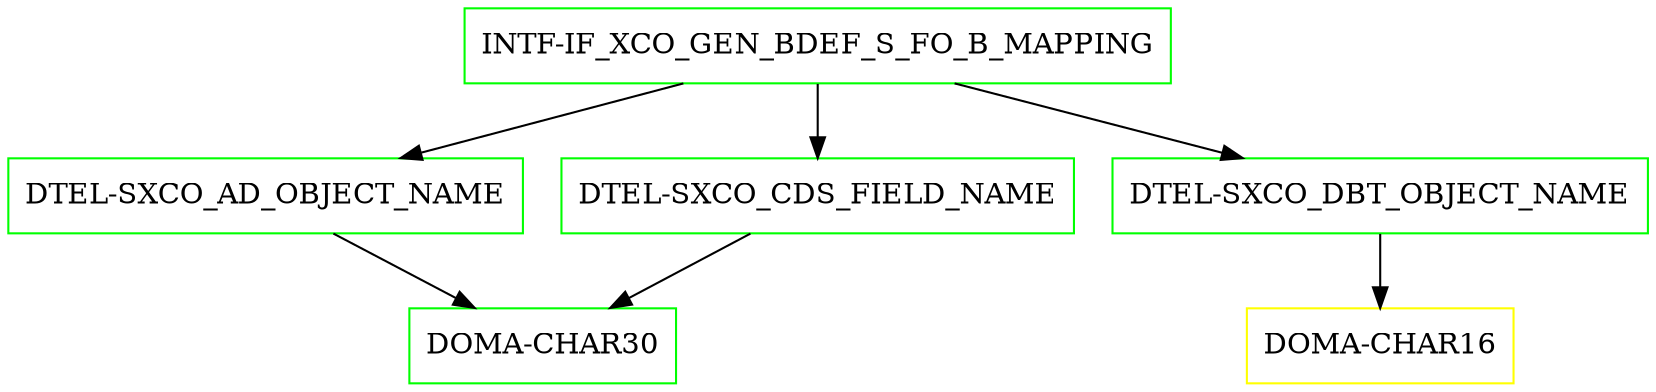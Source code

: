digraph G {
  "INTF-IF_XCO_GEN_BDEF_S_FO_B_MAPPING" [shape=box,color=green];
  "DTEL-SXCO_AD_OBJECT_NAME" [shape=box,color=green,URL="./DTEL_SXCO_AD_OBJECT_NAME.html"];
  "DOMA-CHAR30" [shape=box,color=green,URL="./DOMA_CHAR30.html"];
  "DTEL-SXCO_DBT_OBJECT_NAME" [shape=box,color=green,URL="./DTEL_SXCO_DBT_OBJECT_NAME.html"];
  "DOMA-CHAR16" [shape=box,color=yellow,URL="./DOMA_CHAR16.html"];
  "DTEL-SXCO_CDS_FIELD_NAME" [shape=box,color=green,URL="./DTEL_SXCO_CDS_FIELD_NAME.html"];
  "INTF-IF_XCO_GEN_BDEF_S_FO_B_MAPPING" -> "DTEL-SXCO_CDS_FIELD_NAME";
  "INTF-IF_XCO_GEN_BDEF_S_FO_B_MAPPING" -> "DTEL-SXCO_DBT_OBJECT_NAME";
  "INTF-IF_XCO_GEN_BDEF_S_FO_B_MAPPING" -> "DTEL-SXCO_AD_OBJECT_NAME";
  "DTEL-SXCO_AD_OBJECT_NAME" -> "DOMA-CHAR30";
  "DTEL-SXCO_DBT_OBJECT_NAME" -> "DOMA-CHAR16";
  "DTEL-SXCO_CDS_FIELD_NAME" -> "DOMA-CHAR30";
}
